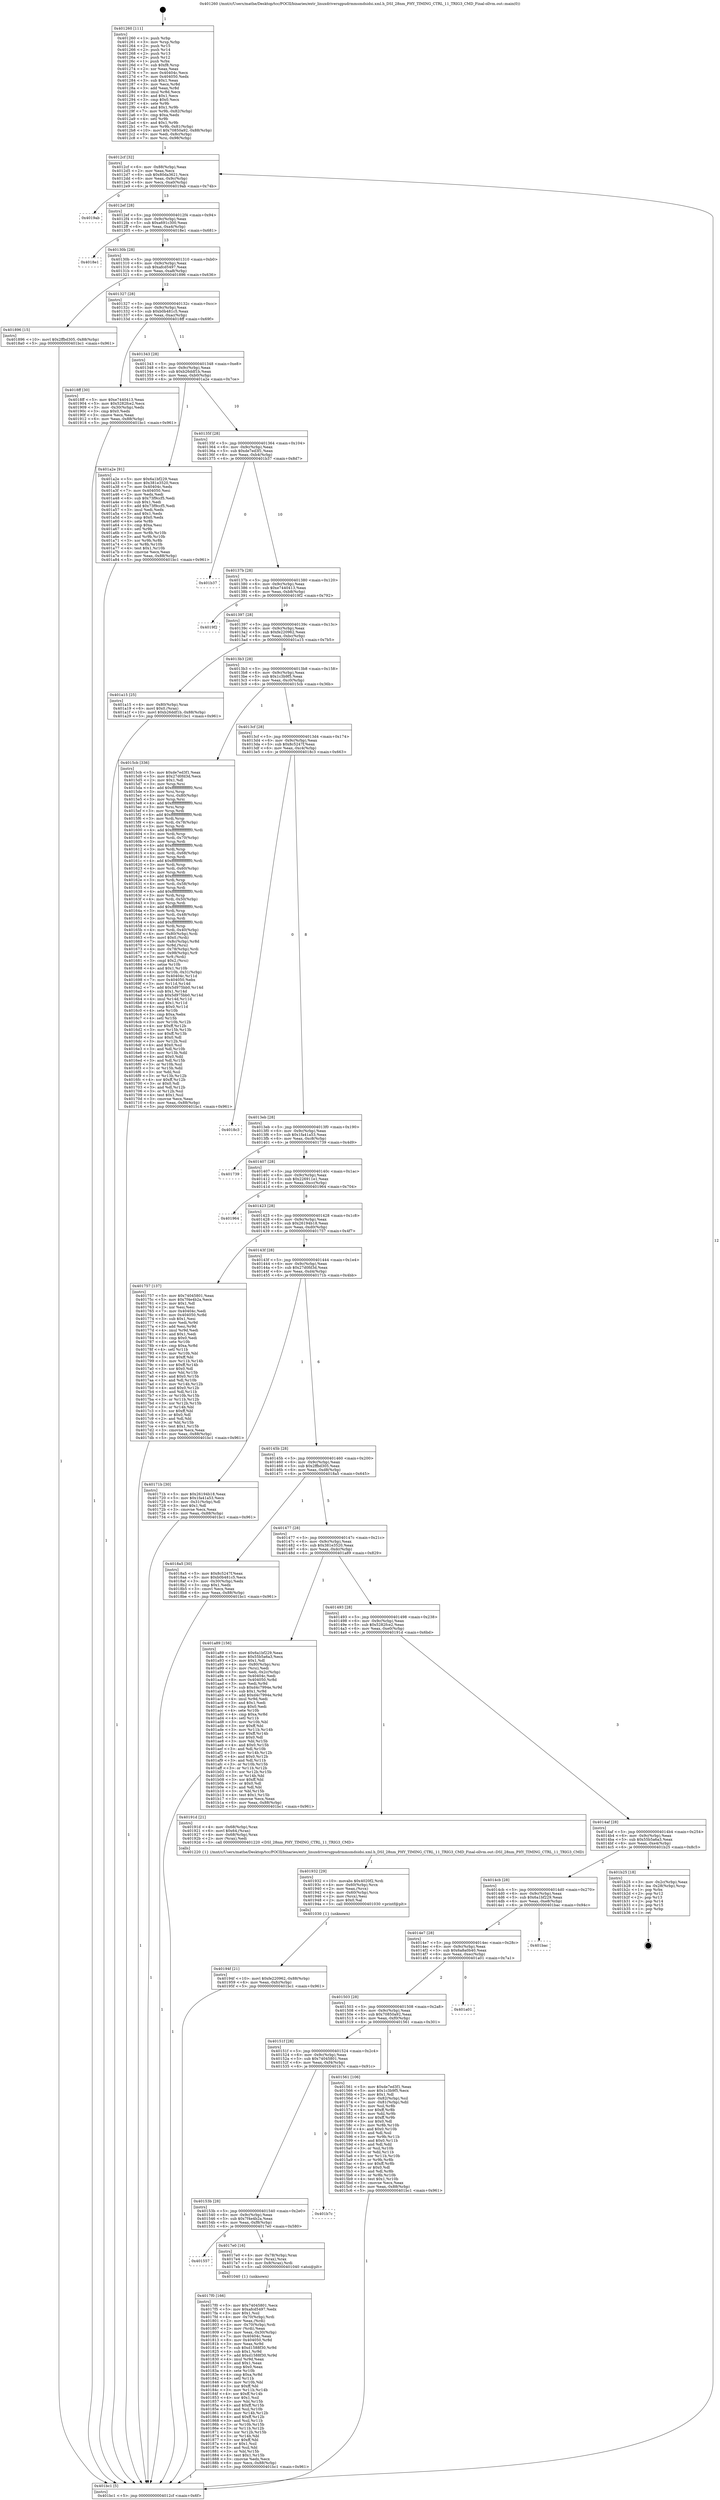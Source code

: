 digraph "0x401260" {
  label = "0x401260 (/mnt/c/Users/mathe/Desktop/tcc/POCII/binaries/extr_linuxdriversgpudrmmsmdsidsi.xml.h_DSI_28nm_PHY_TIMING_CTRL_11_TRIG3_CMD_Final-ollvm.out::main(0))"
  labelloc = "t"
  node[shape=record]

  Entry [label="",width=0.3,height=0.3,shape=circle,fillcolor=black,style=filled]
  "0x4012cf" [label="{
     0x4012cf [32]\l
     | [instrs]\l
     &nbsp;&nbsp;0x4012cf \<+6\>: mov -0x88(%rbp),%eax\l
     &nbsp;&nbsp;0x4012d5 \<+2\>: mov %eax,%ecx\l
     &nbsp;&nbsp;0x4012d7 \<+6\>: sub $0x80da3621,%ecx\l
     &nbsp;&nbsp;0x4012dd \<+6\>: mov %eax,-0x9c(%rbp)\l
     &nbsp;&nbsp;0x4012e3 \<+6\>: mov %ecx,-0xa0(%rbp)\l
     &nbsp;&nbsp;0x4012e9 \<+6\>: je 00000000004019ab \<main+0x74b\>\l
  }"]
  "0x4019ab" [label="{
     0x4019ab\l
  }", style=dashed]
  "0x4012ef" [label="{
     0x4012ef [28]\l
     | [instrs]\l
     &nbsp;&nbsp;0x4012ef \<+5\>: jmp 00000000004012f4 \<main+0x94\>\l
     &nbsp;&nbsp;0x4012f4 \<+6\>: mov -0x9c(%rbp),%eax\l
     &nbsp;&nbsp;0x4012fa \<+5\>: sub $0xa691c300,%eax\l
     &nbsp;&nbsp;0x4012ff \<+6\>: mov %eax,-0xa4(%rbp)\l
     &nbsp;&nbsp;0x401305 \<+6\>: je 00000000004018e1 \<main+0x681\>\l
  }"]
  Exit [label="",width=0.3,height=0.3,shape=circle,fillcolor=black,style=filled,peripheries=2]
  "0x4018e1" [label="{
     0x4018e1\l
  }", style=dashed]
  "0x40130b" [label="{
     0x40130b [28]\l
     | [instrs]\l
     &nbsp;&nbsp;0x40130b \<+5\>: jmp 0000000000401310 \<main+0xb0\>\l
     &nbsp;&nbsp;0x401310 \<+6\>: mov -0x9c(%rbp),%eax\l
     &nbsp;&nbsp;0x401316 \<+5\>: sub $0xafcd5497,%eax\l
     &nbsp;&nbsp;0x40131b \<+6\>: mov %eax,-0xa8(%rbp)\l
     &nbsp;&nbsp;0x401321 \<+6\>: je 0000000000401896 \<main+0x636\>\l
  }"]
  "0x40194f" [label="{
     0x40194f [21]\l
     | [instrs]\l
     &nbsp;&nbsp;0x40194f \<+10\>: movl $0xfe220962,-0x88(%rbp)\l
     &nbsp;&nbsp;0x401959 \<+6\>: mov %eax,-0xfc(%rbp)\l
     &nbsp;&nbsp;0x40195f \<+5\>: jmp 0000000000401bc1 \<main+0x961\>\l
  }"]
  "0x401896" [label="{
     0x401896 [15]\l
     | [instrs]\l
     &nbsp;&nbsp;0x401896 \<+10\>: movl $0x2ffbd305,-0x88(%rbp)\l
     &nbsp;&nbsp;0x4018a0 \<+5\>: jmp 0000000000401bc1 \<main+0x961\>\l
  }"]
  "0x401327" [label="{
     0x401327 [28]\l
     | [instrs]\l
     &nbsp;&nbsp;0x401327 \<+5\>: jmp 000000000040132c \<main+0xcc\>\l
     &nbsp;&nbsp;0x40132c \<+6\>: mov -0x9c(%rbp),%eax\l
     &nbsp;&nbsp;0x401332 \<+5\>: sub $0xb0b481c5,%eax\l
     &nbsp;&nbsp;0x401337 \<+6\>: mov %eax,-0xac(%rbp)\l
     &nbsp;&nbsp;0x40133d \<+6\>: je 00000000004018ff \<main+0x69f\>\l
  }"]
  "0x401932" [label="{
     0x401932 [29]\l
     | [instrs]\l
     &nbsp;&nbsp;0x401932 \<+10\>: movabs $0x4020f2,%rdi\l
     &nbsp;&nbsp;0x40193c \<+4\>: mov -0x60(%rbp),%rcx\l
     &nbsp;&nbsp;0x401940 \<+2\>: mov %eax,(%rcx)\l
     &nbsp;&nbsp;0x401942 \<+4\>: mov -0x60(%rbp),%rcx\l
     &nbsp;&nbsp;0x401946 \<+2\>: mov (%rcx),%esi\l
     &nbsp;&nbsp;0x401948 \<+2\>: mov $0x0,%al\l
     &nbsp;&nbsp;0x40194a \<+5\>: call 0000000000401030 \<printf@plt\>\l
     | [calls]\l
     &nbsp;&nbsp;0x401030 \{1\} (unknown)\l
  }"]
  "0x4018ff" [label="{
     0x4018ff [30]\l
     | [instrs]\l
     &nbsp;&nbsp;0x4018ff \<+5\>: mov $0xe7440413,%eax\l
     &nbsp;&nbsp;0x401904 \<+5\>: mov $0x5282fce2,%ecx\l
     &nbsp;&nbsp;0x401909 \<+3\>: mov -0x30(%rbp),%edx\l
     &nbsp;&nbsp;0x40190c \<+3\>: cmp $0x0,%edx\l
     &nbsp;&nbsp;0x40190f \<+3\>: cmove %ecx,%eax\l
     &nbsp;&nbsp;0x401912 \<+6\>: mov %eax,-0x88(%rbp)\l
     &nbsp;&nbsp;0x401918 \<+5\>: jmp 0000000000401bc1 \<main+0x961\>\l
  }"]
  "0x401343" [label="{
     0x401343 [28]\l
     | [instrs]\l
     &nbsp;&nbsp;0x401343 \<+5\>: jmp 0000000000401348 \<main+0xe8\>\l
     &nbsp;&nbsp;0x401348 \<+6\>: mov -0x9c(%rbp),%eax\l
     &nbsp;&nbsp;0x40134e \<+5\>: sub $0xb26ddf1b,%eax\l
     &nbsp;&nbsp;0x401353 \<+6\>: mov %eax,-0xb0(%rbp)\l
     &nbsp;&nbsp;0x401359 \<+6\>: je 0000000000401a2e \<main+0x7ce\>\l
  }"]
  "0x4017f0" [label="{
     0x4017f0 [166]\l
     | [instrs]\l
     &nbsp;&nbsp;0x4017f0 \<+5\>: mov $0x74045801,%ecx\l
     &nbsp;&nbsp;0x4017f5 \<+5\>: mov $0xafcd5497,%edx\l
     &nbsp;&nbsp;0x4017fa \<+3\>: mov $0x1,%sil\l
     &nbsp;&nbsp;0x4017fd \<+4\>: mov -0x70(%rbp),%rdi\l
     &nbsp;&nbsp;0x401801 \<+2\>: mov %eax,(%rdi)\l
     &nbsp;&nbsp;0x401803 \<+4\>: mov -0x70(%rbp),%rdi\l
     &nbsp;&nbsp;0x401807 \<+2\>: mov (%rdi),%eax\l
     &nbsp;&nbsp;0x401809 \<+3\>: mov %eax,-0x30(%rbp)\l
     &nbsp;&nbsp;0x40180c \<+7\>: mov 0x40404c,%eax\l
     &nbsp;&nbsp;0x401813 \<+8\>: mov 0x404050,%r8d\l
     &nbsp;&nbsp;0x40181b \<+3\>: mov %eax,%r9d\l
     &nbsp;&nbsp;0x40181e \<+7\>: sub $0xd1588f30,%r9d\l
     &nbsp;&nbsp;0x401825 \<+4\>: sub $0x1,%r9d\l
     &nbsp;&nbsp;0x401829 \<+7\>: add $0xd1588f30,%r9d\l
     &nbsp;&nbsp;0x401830 \<+4\>: imul %r9d,%eax\l
     &nbsp;&nbsp;0x401834 \<+3\>: and $0x1,%eax\l
     &nbsp;&nbsp;0x401837 \<+3\>: cmp $0x0,%eax\l
     &nbsp;&nbsp;0x40183a \<+4\>: sete %r10b\l
     &nbsp;&nbsp;0x40183e \<+4\>: cmp $0xa,%r8d\l
     &nbsp;&nbsp;0x401842 \<+4\>: setl %r11b\l
     &nbsp;&nbsp;0x401846 \<+3\>: mov %r10b,%bl\l
     &nbsp;&nbsp;0x401849 \<+3\>: xor $0xff,%bl\l
     &nbsp;&nbsp;0x40184c \<+3\>: mov %r11b,%r14b\l
     &nbsp;&nbsp;0x40184f \<+4\>: xor $0xff,%r14b\l
     &nbsp;&nbsp;0x401853 \<+4\>: xor $0x1,%sil\l
     &nbsp;&nbsp;0x401857 \<+3\>: mov %bl,%r15b\l
     &nbsp;&nbsp;0x40185a \<+4\>: and $0xff,%r15b\l
     &nbsp;&nbsp;0x40185e \<+3\>: and %sil,%r10b\l
     &nbsp;&nbsp;0x401861 \<+3\>: mov %r14b,%r12b\l
     &nbsp;&nbsp;0x401864 \<+4\>: and $0xff,%r12b\l
     &nbsp;&nbsp;0x401868 \<+3\>: and %sil,%r11b\l
     &nbsp;&nbsp;0x40186b \<+3\>: or %r10b,%r15b\l
     &nbsp;&nbsp;0x40186e \<+3\>: or %r11b,%r12b\l
     &nbsp;&nbsp;0x401871 \<+3\>: xor %r12b,%r15b\l
     &nbsp;&nbsp;0x401874 \<+3\>: or %r14b,%bl\l
     &nbsp;&nbsp;0x401877 \<+3\>: xor $0xff,%bl\l
     &nbsp;&nbsp;0x40187a \<+4\>: or $0x1,%sil\l
     &nbsp;&nbsp;0x40187e \<+3\>: and %sil,%bl\l
     &nbsp;&nbsp;0x401881 \<+3\>: or %bl,%r15b\l
     &nbsp;&nbsp;0x401884 \<+4\>: test $0x1,%r15b\l
     &nbsp;&nbsp;0x401888 \<+3\>: cmovne %edx,%ecx\l
     &nbsp;&nbsp;0x40188b \<+6\>: mov %ecx,-0x88(%rbp)\l
     &nbsp;&nbsp;0x401891 \<+5\>: jmp 0000000000401bc1 \<main+0x961\>\l
  }"]
  "0x401a2e" [label="{
     0x401a2e [91]\l
     | [instrs]\l
     &nbsp;&nbsp;0x401a2e \<+5\>: mov $0x6a1bf229,%eax\l
     &nbsp;&nbsp;0x401a33 \<+5\>: mov $0x381e3520,%ecx\l
     &nbsp;&nbsp;0x401a38 \<+7\>: mov 0x40404c,%edx\l
     &nbsp;&nbsp;0x401a3f \<+7\>: mov 0x404050,%esi\l
     &nbsp;&nbsp;0x401a46 \<+2\>: mov %edx,%edi\l
     &nbsp;&nbsp;0x401a48 \<+6\>: sub $0x73f9ccf5,%edi\l
     &nbsp;&nbsp;0x401a4e \<+3\>: sub $0x1,%edi\l
     &nbsp;&nbsp;0x401a51 \<+6\>: add $0x73f9ccf5,%edi\l
     &nbsp;&nbsp;0x401a57 \<+3\>: imul %edi,%edx\l
     &nbsp;&nbsp;0x401a5a \<+3\>: and $0x1,%edx\l
     &nbsp;&nbsp;0x401a5d \<+3\>: cmp $0x0,%edx\l
     &nbsp;&nbsp;0x401a60 \<+4\>: sete %r8b\l
     &nbsp;&nbsp;0x401a64 \<+3\>: cmp $0xa,%esi\l
     &nbsp;&nbsp;0x401a67 \<+4\>: setl %r9b\l
     &nbsp;&nbsp;0x401a6b \<+3\>: mov %r8b,%r10b\l
     &nbsp;&nbsp;0x401a6e \<+3\>: and %r9b,%r10b\l
     &nbsp;&nbsp;0x401a71 \<+3\>: xor %r9b,%r8b\l
     &nbsp;&nbsp;0x401a74 \<+3\>: or %r8b,%r10b\l
     &nbsp;&nbsp;0x401a77 \<+4\>: test $0x1,%r10b\l
     &nbsp;&nbsp;0x401a7b \<+3\>: cmovne %ecx,%eax\l
     &nbsp;&nbsp;0x401a7e \<+6\>: mov %eax,-0x88(%rbp)\l
     &nbsp;&nbsp;0x401a84 \<+5\>: jmp 0000000000401bc1 \<main+0x961\>\l
  }"]
  "0x40135f" [label="{
     0x40135f [28]\l
     | [instrs]\l
     &nbsp;&nbsp;0x40135f \<+5\>: jmp 0000000000401364 \<main+0x104\>\l
     &nbsp;&nbsp;0x401364 \<+6\>: mov -0x9c(%rbp),%eax\l
     &nbsp;&nbsp;0x40136a \<+5\>: sub $0xde7ed3f1,%eax\l
     &nbsp;&nbsp;0x40136f \<+6\>: mov %eax,-0xb4(%rbp)\l
     &nbsp;&nbsp;0x401375 \<+6\>: je 0000000000401b37 \<main+0x8d7\>\l
  }"]
  "0x401557" [label="{
     0x401557\l
  }", style=dashed]
  "0x401b37" [label="{
     0x401b37\l
  }", style=dashed]
  "0x40137b" [label="{
     0x40137b [28]\l
     | [instrs]\l
     &nbsp;&nbsp;0x40137b \<+5\>: jmp 0000000000401380 \<main+0x120\>\l
     &nbsp;&nbsp;0x401380 \<+6\>: mov -0x9c(%rbp),%eax\l
     &nbsp;&nbsp;0x401386 \<+5\>: sub $0xe7440413,%eax\l
     &nbsp;&nbsp;0x40138b \<+6\>: mov %eax,-0xb8(%rbp)\l
     &nbsp;&nbsp;0x401391 \<+6\>: je 00000000004019f2 \<main+0x792\>\l
  }"]
  "0x4017e0" [label="{
     0x4017e0 [16]\l
     | [instrs]\l
     &nbsp;&nbsp;0x4017e0 \<+4\>: mov -0x78(%rbp),%rax\l
     &nbsp;&nbsp;0x4017e4 \<+3\>: mov (%rax),%rax\l
     &nbsp;&nbsp;0x4017e7 \<+4\>: mov 0x8(%rax),%rdi\l
     &nbsp;&nbsp;0x4017eb \<+5\>: call 0000000000401040 \<atoi@plt\>\l
     | [calls]\l
     &nbsp;&nbsp;0x401040 \{1\} (unknown)\l
  }"]
  "0x4019f2" [label="{
     0x4019f2\l
  }", style=dashed]
  "0x401397" [label="{
     0x401397 [28]\l
     | [instrs]\l
     &nbsp;&nbsp;0x401397 \<+5\>: jmp 000000000040139c \<main+0x13c\>\l
     &nbsp;&nbsp;0x40139c \<+6\>: mov -0x9c(%rbp),%eax\l
     &nbsp;&nbsp;0x4013a2 \<+5\>: sub $0xfe220962,%eax\l
     &nbsp;&nbsp;0x4013a7 \<+6\>: mov %eax,-0xbc(%rbp)\l
     &nbsp;&nbsp;0x4013ad \<+6\>: je 0000000000401a15 \<main+0x7b5\>\l
  }"]
  "0x40153b" [label="{
     0x40153b [28]\l
     | [instrs]\l
     &nbsp;&nbsp;0x40153b \<+5\>: jmp 0000000000401540 \<main+0x2e0\>\l
     &nbsp;&nbsp;0x401540 \<+6\>: mov -0x9c(%rbp),%eax\l
     &nbsp;&nbsp;0x401546 \<+5\>: sub $0x7f4e4b2a,%eax\l
     &nbsp;&nbsp;0x40154b \<+6\>: mov %eax,-0xf8(%rbp)\l
     &nbsp;&nbsp;0x401551 \<+6\>: je 00000000004017e0 \<main+0x580\>\l
  }"]
  "0x401a15" [label="{
     0x401a15 [25]\l
     | [instrs]\l
     &nbsp;&nbsp;0x401a15 \<+4\>: mov -0x80(%rbp),%rax\l
     &nbsp;&nbsp;0x401a19 \<+6\>: movl $0x0,(%rax)\l
     &nbsp;&nbsp;0x401a1f \<+10\>: movl $0xb26ddf1b,-0x88(%rbp)\l
     &nbsp;&nbsp;0x401a29 \<+5\>: jmp 0000000000401bc1 \<main+0x961\>\l
  }"]
  "0x4013b3" [label="{
     0x4013b3 [28]\l
     | [instrs]\l
     &nbsp;&nbsp;0x4013b3 \<+5\>: jmp 00000000004013b8 \<main+0x158\>\l
     &nbsp;&nbsp;0x4013b8 \<+6\>: mov -0x9c(%rbp),%eax\l
     &nbsp;&nbsp;0x4013be \<+5\>: sub $0x1c3b9f5,%eax\l
     &nbsp;&nbsp;0x4013c3 \<+6\>: mov %eax,-0xc0(%rbp)\l
     &nbsp;&nbsp;0x4013c9 \<+6\>: je 00000000004015cb \<main+0x36b\>\l
  }"]
  "0x401b7c" [label="{
     0x401b7c\l
  }", style=dashed]
  "0x4015cb" [label="{
     0x4015cb [336]\l
     | [instrs]\l
     &nbsp;&nbsp;0x4015cb \<+5\>: mov $0xde7ed3f1,%eax\l
     &nbsp;&nbsp;0x4015d0 \<+5\>: mov $0x27d0fd3d,%ecx\l
     &nbsp;&nbsp;0x4015d5 \<+2\>: mov $0x1,%dl\l
     &nbsp;&nbsp;0x4015d7 \<+3\>: mov %rsp,%rsi\l
     &nbsp;&nbsp;0x4015da \<+4\>: add $0xfffffffffffffff0,%rsi\l
     &nbsp;&nbsp;0x4015de \<+3\>: mov %rsi,%rsp\l
     &nbsp;&nbsp;0x4015e1 \<+4\>: mov %rsi,-0x80(%rbp)\l
     &nbsp;&nbsp;0x4015e5 \<+3\>: mov %rsp,%rsi\l
     &nbsp;&nbsp;0x4015e8 \<+4\>: add $0xfffffffffffffff0,%rsi\l
     &nbsp;&nbsp;0x4015ec \<+3\>: mov %rsi,%rsp\l
     &nbsp;&nbsp;0x4015ef \<+3\>: mov %rsp,%rdi\l
     &nbsp;&nbsp;0x4015f2 \<+4\>: add $0xfffffffffffffff0,%rdi\l
     &nbsp;&nbsp;0x4015f6 \<+3\>: mov %rdi,%rsp\l
     &nbsp;&nbsp;0x4015f9 \<+4\>: mov %rdi,-0x78(%rbp)\l
     &nbsp;&nbsp;0x4015fd \<+3\>: mov %rsp,%rdi\l
     &nbsp;&nbsp;0x401600 \<+4\>: add $0xfffffffffffffff0,%rdi\l
     &nbsp;&nbsp;0x401604 \<+3\>: mov %rdi,%rsp\l
     &nbsp;&nbsp;0x401607 \<+4\>: mov %rdi,-0x70(%rbp)\l
     &nbsp;&nbsp;0x40160b \<+3\>: mov %rsp,%rdi\l
     &nbsp;&nbsp;0x40160e \<+4\>: add $0xfffffffffffffff0,%rdi\l
     &nbsp;&nbsp;0x401612 \<+3\>: mov %rdi,%rsp\l
     &nbsp;&nbsp;0x401615 \<+4\>: mov %rdi,-0x68(%rbp)\l
     &nbsp;&nbsp;0x401619 \<+3\>: mov %rsp,%rdi\l
     &nbsp;&nbsp;0x40161c \<+4\>: add $0xfffffffffffffff0,%rdi\l
     &nbsp;&nbsp;0x401620 \<+3\>: mov %rdi,%rsp\l
     &nbsp;&nbsp;0x401623 \<+4\>: mov %rdi,-0x60(%rbp)\l
     &nbsp;&nbsp;0x401627 \<+3\>: mov %rsp,%rdi\l
     &nbsp;&nbsp;0x40162a \<+4\>: add $0xfffffffffffffff0,%rdi\l
     &nbsp;&nbsp;0x40162e \<+3\>: mov %rdi,%rsp\l
     &nbsp;&nbsp;0x401631 \<+4\>: mov %rdi,-0x58(%rbp)\l
     &nbsp;&nbsp;0x401635 \<+3\>: mov %rsp,%rdi\l
     &nbsp;&nbsp;0x401638 \<+4\>: add $0xfffffffffffffff0,%rdi\l
     &nbsp;&nbsp;0x40163c \<+3\>: mov %rdi,%rsp\l
     &nbsp;&nbsp;0x40163f \<+4\>: mov %rdi,-0x50(%rbp)\l
     &nbsp;&nbsp;0x401643 \<+3\>: mov %rsp,%rdi\l
     &nbsp;&nbsp;0x401646 \<+4\>: add $0xfffffffffffffff0,%rdi\l
     &nbsp;&nbsp;0x40164a \<+3\>: mov %rdi,%rsp\l
     &nbsp;&nbsp;0x40164d \<+4\>: mov %rdi,-0x48(%rbp)\l
     &nbsp;&nbsp;0x401651 \<+3\>: mov %rsp,%rdi\l
     &nbsp;&nbsp;0x401654 \<+4\>: add $0xfffffffffffffff0,%rdi\l
     &nbsp;&nbsp;0x401658 \<+3\>: mov %rdi,%rsp\l
     &nbsp;&nbsp;0x40165b \<+4\>: mov %rdi,-0x40(%rbp)\l
     &nbsp;&nbsp;0x40165f \<+4\>: mov -0x80(%rbp),%rdi\l
     &nbsp;&nbsp;0x401663 \<+6\>: movl $0x0,(%rdi)\l
     &nbsp;&nbsp;0x401669 \<+7\>: mov -0x8c(%rbp),%r8d\l
     &nbsp;&nbsp;0x401670 \<+3\>: mov %r8d,(%rsi)\l
     &nbsp;&nbsp;0x401673 \<+4\>: mov -0x78(%rbp),%rdi\l
     &nbsp;&nbsp;0x401677 \<+7\>: mov -0x98(%rbp),%r9\l
     &nbsp;&nbsp;0x40167e \<+3\>: mov %r9,(%rdi)\l
     &nbsp;&nbsp;0x401681 \<+3\>: cmpl $0x2,(%rsi)\l
     &nbsp;&nbsp;0x401684 \<+4\>: setne %r10b\l
     &nbsp;&nbsp;0x401688 \<+4\>: and $0x1,%r10b\l
     &nbsp;&nbsp;0x40168c \<+4\>: mov %r10b,-0x31(%rbp)\l
     &nbsp;&nbsp;0x401690 \<+8\>: mov 0x40404c,%r11d\l
     &nbsp;&nbsp;0x401698 \<+7\>: mov 0x404050,%ebx\l
     &nbsp;&nbsp;0x40169f \<+3\>: mov %r11d,%r14d\l
     &nbsp;&nbsp;0x4016a2 \<+7\>: add $0x5d975bb0,%r14d\l
     &nbsp;&nbsp;0x4016a9 \<+4\>: sub $0x1,%r14d\l
     &nbsp;&nbsp;0x4016ad \<+7\>: sub $0x5d975bb0,%r14d\l
     &nbsp;&nbsp;0x4016b4 \<+4\>: imul %r14d,%r11d\l
     &nbsp;&nbsp;0x4016b8 \<+4\>: and $0x1,%r11d\l
     &nbsp;&nbsp;0x4016bc \<+4\>: cmp $0x0,%r11d\l
     &nbsp;&nbsp;0x4016c0 \<+4\>: sete %r10b\l
     &nbsp;&nbsp;0x4016c4 \<+3\>: cmp $0xa,%ebx\l
     &nbsp;&nbsp;0x4016c7 \<+4\>: setl %r15b\l
     &nbsp;&nbsp;0x4016cb \<+3\>: mov %r10b,%r12b\l
     &nbsp;&nbsp;0x4016ce \<+4\>: xor $0xff,%r12b\l
     &nbsp;&nbsp;0x4016d2 \<+3\>: mov %r15b,%r13b\l
     &nbsp;&nbsp;0x4016d5 \<+4\>: xor $0xff,%r13b\l
     &nbsp;&nbsp;0x4016d9 \<+3\>: xor $0x0,%dl\l
     &nbsp;&nbsp;0x4016dc \<+3\>: mov %r12b,%sil\l
     &nbsp;&nbsp;0x4016df \<+4\>: and $0x0,%sil\l
     &nbsp;&nbsp;0x4016e3 \<+3\>: and %dl,%r10b\l
     &nbsp;&nbsp;0x4016e6 \<+3\>: mov %r13b,%dil\l
     &nbsp;&nbsp;0x4016e9 \<+4\>: and $0x0,%dil\l
     &nbsp;&nbsp;0x4016ed \<+3\>: and %dl,%r15b\l
     &nbsp;&nbsp;0x4016f0 \<+3\>: or %r10b,%sil\l
     &nbsp;&nbsp;0x4016f3 \<+3\>: or %r15b,%dil\l
     &nbsp;&nbsp;0x4016f6 \<+3\>: xor %dil,%sil\l
     &nbsp;&nbsp;0x4016f9 \<+3\>: or %r13b,%r12b\l
     &nbsp;&nbsp;0x4016fc \<+4\>: xor $0xff,%r12b\l
     &nbsp;&nbsp;0x401700 \<+3\>: or $0x0,%dl\l
     &nbsp;&nbsp;0x401703 \<+3\>: and %dl,%r12b\l
     &nbsp;&nbsp;0x401706 \<+3\>: or %r12b,%sil\l
     &nbsp;&nbsp;0x401709 \<+4\>: test $0x1,%sil\l
     &nbsp;&nbsp;0x40170d \<+3\>: cmovne %ecx,%eax\l
     &nbsp;&nbsp;0x401710 \<+6\>: mov %eax,-0x88(%rbp)\l
     &nbsp;&nbsp;0x401716 \<+5\>: jmp 0000000000401bc1 \<main+0x961\>\l
  }"]
  "0x4013cf" [label="{
     0x4013cf [28]\l
     | [instrs]\l
     &nbsp;&nbsp;0x4013cf \<+5\>: jmp 00000000004013d4 \<main+0x174\>\l
     &nbsp;&nbsp;0x4013d4 \<+6\>: mov -0x9c(%rbp),%eax\l
     &nbsp;&nbsp;0x4013da \<+5\>: sub $0x8c5247f,%eax\l
     &nbsp;&nbsp;0x4013df \<+6\>: mov %eax,-0xc4(%rbp)\l
     &nbsp;&nbsp;0x4013e5 \<+6\>: je 00000000004018c3 \<main+0x663\>\l
  }"]
  "0x401260" [label="{
     0x401260 [111]\l
     | [instrs]\l
     &nbsp;&nbsp;0x401260 \<+1\>: push %rbp\l
     &nbsp;&nbsp;0x401261 \<+3\>: mov %rsp,%rbp\l
     &nbsp;&nbsp;0x401264 \<+2\>: push %r15\l
     &nbsp;&nbsp;0x401266 \<+2\>: push %r14\l
     &nbsp;&nbsp;0x401268 \<+2\>: push %r13\l
     &nbsp;&nbsp;0x40126a \<+2\>: push %r12\l
     &nbsp;&nbsp;0x40126c \<+1\>: push %rbx\l
     &nbsp;&nbsp;0x40126d \<+7\>: sub $0xf8,%rsp\l
     &nbsp;&nbsp;0x401274 \<+2\>: xor %eax,%eax\l
     &nbsp;&nbsp;0x401276 \<+7\>: mov 0x40404c,%ecx\l
     &nbsp;&nbsp;0x40127d \<+7\>: mov 0x404050,%edx\l
     &nbsp;&nbsp;0x401284 \<+3\>: sub $0x1,%eax\l
     &nbsp;&nbsp;0x401287 \<+3\>: mov %ecx,%r8d\l
     &nbsp;&nbsp;0x40128a \<+3\>: add %eax,%r8d\l
     &nbsp;&nbsp;0x40128d \<+4\>: imul %r8d,%ecx\l
     &nbsp;&nbsp;0x401291 \<+3\>: and $0x1,%ecx\l
     &nbsp;&nbsp;0x401294 \<+3\>: cmp $0x0,%ecx\l
     &nbsp;&nbsp;0x401297 \<+4\>: sete %r9b\l
     &nbsp;&nbsp;0x40129b \<+4\>: and $0x1,%r9b\l
     &nbsp;&nbsp;0x40129f \<+7\>: mov %r9b,-0x82(%rbp)\l
     &nbsp;&nbsp;0x4012a6 \<+3\>: cmp $0xa,%edx\l
     &nbsp;&nbsp;0x4012a9 \<+4\>: setl %r9b\l
     &nbsp;&nbsp;0x4012ad \<+4\>: and $0x1,%r9b\l
     &nbsp;&nbsp;0x4012b1 \<+7\>: mov %r9b,-0x81(%rbp)\l
     &nbsp;&nbsp;0x4012b8 \<+10\>: movl $0x70850a92,-0x88(%rbp)\l
     &nbsp;&nbsp;0x4012c2 \<+6\>: mov %edi,-0x8c(%rbp)\l
     &nbsp;&nbsp;0x4012c8 \<+7\>: mov %rsi,-0x98(%rbp)\l
  }"]
  "0x4018c3" [label="{
     0x4018c3\l
  }", style=dashed]
  "0x4013eb" [label="{
     0x4013eb [28]\l
     | [instrs]\l
     &nbsp;&nbsp;0x4013eb \<+5\>: jmp 00000000004013f0 \<main+0x190\>\l
     &nbsp;&nbsp;0x4013f0 \<+6\>: mov -0x9c(%rbp),%eax\l
     &nbsp;&nbsp;0x4013f6 \<+5\>: sub $0x1fa41a53,%eax\l
     &nbsp;&nbsp;0x4013fb \<+6\>: mov %eax,-0xc8(%rbp)\l
     &nbsp;&nbsp;0x401401 \<+6\>: je 0000000000401739 \<main+0x4d9\>\l
  }"]
  "0x401bc1" [label="{
     0x401bc1 [5]\l
     | [instrs]\l
     &nbsp;&nbsp;0x401bc1 \<+5\>: jmp 00000000004012cf \<main+0x6f\>\l
  }"]
  "0x401739" [label="{
     0x401739\l
  }", style=dashed]
  "0x401407" [label="{
     0x401407 [28]\l
     | [instrs]\l
     &nbsp;&nbsp;0x401407 \<+5\>: jmp 000000000040140c \<main+0x1ac\>\l
     &nbsp;&nbsp;0x40140c \<+6\>: mov -0x9c(%rbp),%eax\l
     &nbsp;&nbsp;0x401412 \<+5\>: sub $0x226911e1,%eax\l
     &nbsp;&nbsp;0x401417 \<+6\>: mov %eax,-0xcc(%rbp)\l
     &nbsp;&nbsp;0x40141d \<+6\>: je 0000000000401964 \<main+0x704\>\l
  }"]
  "0x40151f" [label="{
     0x40151f [28]\l
     | [instrs]\l
     &nbsp;&nbsp;0x40151f \<+5\>: jmp 0000000000401524 \<main+0x2c4\>\l
     &nbsp;&nbsp;0x401524 \<+6\>: mov -0x9c(%rbp),%eax\l
     &nbsp;&nbsp;0x40152a \<+5\>: sub $0x74045801,%eax\l
     &nbsp;&nbsp;0x40152f \<+6\>: mov %eax,-0xf4(%rbp)\l
     &nbsp;&nbsp;0x401535 \<+6\>: je 0000000000401b7c \<main+0x91c\>\l
  }"]
  "0x401964" [label="{
     0x401964\l
  }", style=dashed]
  "0x401423" [label="{
     0x401423 [28]\l
     | [instrs]\l
     &nbsp;&nbsp;0x401423 \<+5\>: jmp 0000000000401428 \<main+0x1c8\>\l
     &nbsp;&nbsp;0x401428 \<+6\>: mov -0x9c(%rbp),%eax\l
     &nbsp;&nbsp;0x40142e \<+5\>: sub $0x26194b18,%eax\l
     &nbsp;&nbsp;0x401433 \<+6\>: mov %eax,-0xd0(%rbp)\l
     &nbsp;&nbsp;0x401439 \<+6\>: je 0000000000401757 \<main+0x4f7\>\l
  }"]
  "0x401561" [label="{
     0x401561 [106]\l
     | [instrs]\l
     &nbsp;&nbsp;0x401561 \<+5\>: mov $0xde7ed3f1,%eax\l
     &nbsp;&nbsp;0x401566 \<+5\>: mov $0x1c3b9f5,%ecx\l
     &nbsp;&nbsp;0x40156b \<+2\>: mov $0x1,%dl\l
     &nbsp;&nbsp;0x40156d \<+7\>: mov -0x82(%rbp),%sil\l
     &nbsp;&nbsp;0x401574 \<+7\>: mov -0x81(%rbp),%dil\l
     &nbsp;&nbsp;0x40157b \<+3\>: mov %sil,%r8b\l
     &nbsp;&nbsp;0x40157e \<+4\>: xor $0xff,%r8b\l
     &nbsp;&nbsp;0x401582 \<+3\>: mov %dil,%r9b\l
     &nbsp;&nbsp;0x401585 \<+4\>: xor $0xff,%r9b\l
     &nbsp;&nbsp;0x401589 \<+3\>: xor $0x0,%dl\l
     &nbsp;&nbsp;0x40158c \<+3\>: mov %r8b,%r10b\l
     &nbsp;&nbsp;0x40158f \<+4\>: and $0x0,%r10b\l
     &nbsp;&nbsp;0x401593 \<+3\>: and %dl,%sil\l
     &nbsp;&nbsp;0x401596 \<+3\>: mov %r9b,%r11b\l
     &nbsp;&nbsp;0x401599 \<+4\>: and $0x0,%r11b\l
     &nbsp;&nbsp;0x40159d \<+3\>: and %dl,%dil\l
     &nbsp;&nbsp;0x4015a0 \<+3\>: or %sil,%r10b\l
     &nbsp;&nbsp;0x4015a3 \<+3\>: or %dil,%r11b\l
     &nbsp;&nbsp;0x4015a6 \<+3\>: xor %r11b,%r10b\l
     &nbsp;&nbsp;0x4015a9 \<+3\>: or %r9b,%r8b\l
     &nbsp;&nbsp;0x4015ac \<+4\>: xor $0xff,%r8b\l
     &nbsp;&nbsp;0x4015b0 \<+3\>: or $0x0,%dl\l
     &nbsp;&nbsp;0x4015b3 \<+3\>: and %dl,%r8b\l
     &nbsp;&nbsp;0x4015b6 \<+3\>: or %r8b,%r10b\l
     &nbsp;&nbsp;0x4015b9 \<+4\>: test $0x1,%r10b\l
     &nbsp;&nbsp;0x4015bd \<+3\>: cmovne %ecx,%eax\l
     &nbsp;&nbsp;0x4015c0 \<+6\>: mov %eax,-0x88(%rbp)\l
     &nbsp;&nbsp;0x4015c6 \<+5\>: jmp 0000000000401bc1 \<main+0x961\>\l
  }"]
  "0x401757" [label="{
     0x401757 [137]\l
     | [instrs]\l
     &nbsp;&nbsp;0x401757 \<+5\>: mov $0x74045801,%eax\l
     &nbsp;&nbsp;0x40175c \<+5\>: mov $0x7f4e4b2a,%ecx\l
     &nbsp;&nbsp;0x401761 \<+2\>: mov $0x1,%dl\l
     &nbsp;&nbsp;0x401763 \<+2\>: xor %esi,%esi\l
     &nbsp;&nbsp;0x401765 \<+7\>: mov 0x40404c,%edi\l
     &nbsp;&nbsp;0x40176c \<+8\>: mov 0x404050,%r8d\l
     &nbsp;&nbsp;0x401774 \<+3\>: sub $0x1,%esi\l
     &nbsp;&nbsp;0x401777 \<+3\>: mov %edi,%r9d\l
     &nbsp;&nbsp;0x40177a \<+3\>: add %esi,%r9d\l
     &nbsp;&nbsp;0x40177d \<+4\>: imul %r9d,%edi\l
     &nbsp;&nbsp;0x401781 \<+3\>: and $0x1,%edi\l
     &nbsp;&nbsp;0x401784 \<+3\>: cmp $0x0,%edi\l
     &nbsp;&nbsp;0x401787 \<+4\>: sete %r10b\l
     &nbsp;&nbsp;0x40178b \<+4\>: cmp $0xa,%r8d\l
     &nbsp;&nbsp;0x40178f \<+4\>: setl %r11b\l
     &nbsp;&nbsp;0x401793 \<+3\>: mov %r10b,%bl\l
     &nbsp;&nbsp;0x401796 \<+3\>: xor $0xff,%bl\l
     &nbsp;&nbsp;0x401799 \<+3\>: mov %r11b,%r14b\l
     &nbsp;&nbsp;0x40179c \<+4\>: xor $0xff,%r14b\l
     &nbsp;&nbsp;0x4017a0 \<+3\>: xor $0x0,%dl\l
     &nbsp;&nbsp;0x4017a3 \<+3\>: mov %bl,%r15b\l
     &nbsp;&nbsp;0x4017a6 \<+4\>: and $0x0,%r15b\l
     &nbsp;&nbsp;0x4017aa \<+3\>: and %dl,%r10b\l
     &nbsp;&nbsp;0x4017ad \<+3\>: mov %r14b,%r12b\l
     &nbsp;&nbsp;0x4017b0 \<+4\>: and $0x0,%r12b\l
     &nbsp;&nbsp;0x4017b4 \<+3\>: and %dl,%r11b\l
     &nbsp;&nbsp;0x4017b7 \<+3\>: or %r10b,%r15b\l
     &nbsp;&nbsp;0x4017ba \<+3\>: or %r11b,%r12b\l
     &nbsp;&nbsp;0x4017bd \<+3\>: xor %r12b,%r15b\l
     &nbsp;&nbsp;0x4017c0 \<+3\>: or %r14b,%bl\l
     &nbsp;&nbsp;0x4017c3 \<+3\>: xor $0xff,%bl\l
     &nbsp;&nbsp;0x4017c6 \<+3\>: or $0x0,%dl\l
     &nbsp;&nbsp;0x4017c9 \<+2\>: and %dl,%bl\l
     &nbsp;&nbsp;0x4017cb \<+3\>: or %bl,%r15b\l
     &nbsp;&nbsp;0x4017ce \<+4\>: test $0x1,%r15b\l
     &nbsp;&nbsp;0x4017d2 \<+3\>: cmovne %ecx,%eax\l
     &nbsp;&nbsp;0x4017d5 \<+6\>: mov %eax,-0x88(%rbp)\l
     &nbsp;&nbsp;0x4017db \<+5\>: jmp 0000000000401bc1 \<main+0x961\>\l
  }"]
  "0x40143f" [label="{
     0x40143f [28]\l
     | [instrs]\l
     &nbsp;&nbsp;0x40143f \<+5\>: jmp 0000000000401444 \<main+0x1e4\>\l
     &nbsp;&nbsp;0x401444 \<+6\>: mov -0x9c(%rbp),%eax\l
     &nbsp;&nbsp;0x40144a \<+5\>: sub $0x27d0fd3d,%eax\l
     &nbsp;&nbsp;0x40144f \<+6\>: mov %eax,-0xd4(%rbp)\l
     &nbsp;&nbsp;0x401455 \<+6\>: je 000000000040171b \<main+0x4bb\>\l
  }"]
  "0x401503" [label="{
     0x401503 [28]\l
     | [instrs]\l
     &nbsp;&nbsp;0x401503 \<+5\>: jmp 0000000000401508 \<main+0x2a8\>\l
     &nbsp;&nbsp;0x401508 \<+6\>: mov -0x9c(%rbp),%eax\l
     &nbsp;&nbsp;0x40150e \<+5\>: sub $0x70850a92,%eax\l
     &nbsp;&nbsp;0x401513 \<+6\>: mov %eax,-0xf0(%rbp)\l
     &nbsp;&nbsp;0x401519 \<+6\>: je 0000000000401561 \<main+0x301\>\l
  }"]
  "0x40171b" [label="{
     0x40171b [30]\l
     | [instrs]\l
     &nbsp;&nbsp;0x40171b \<+5\>: mov $0x26194b18,%eax\l
     &nbsp;&nbsp;0x401720 \<+5\>: mov $0x1fa41a53,%ecx\l
     &nbsp;&nbsp;0x401725 \<+3\>: mov -0x31(%rbp),%dl\l
     &nbsp;&nbsp;0x401728 \<+3\>: test $0x1,%dl\l
     &nbsp;&nbsp;0x40172b \<+3\>: cmovne %ecx,%eax\l
     &nbsp;&nbsp;0x40172e \<+6\>: mov %eax,-0x88(%rbp)\l
     &nbsp;&nbsp;0x401734 \<+5\>: jmp 0000000000401bc1 \<main+0x961\>\l
  }"]
  "0x40145b" [label="{
     0x40145b [28]\l
     | [instrs]\l
     &nbsp;&nbsp;0x40145b \<+5\>: jmp 0000000000401460 \<main+0x200\>\l
     &nbsp;&nbsp;0x401460 \<+6\>: mov -0x9c(%rbp),%eax\l
     &nbsp;&nbsp;0x401466 \<+5\>: sub $0x2ffbd305,%eax\l
     &nbsp;&nbsp;0x40146b \<+6\>: mov %eax,-0xd8(%rbp)\l
     &nbsp;&nbsp;0x401471 \<+6\>: je 00000000004018a5 \<main+0x645\>\l
  }"]
  "0x401a01" [label="{
     0x401a01\l
  }", style=dashed]
  "0x4018a5" [label="{
     0x4018a5 [30]\l
     | [instrs]\l
     &nbsp;&nbsp;0x4018a5 \<+5\>: mov $0x8c5247f,%eax\l
     &nbsp;&nbsp;0x4018aa \<+5\>: mov $0xb0b481c5,%ecx\l
     &nbsp;&nbsp;0x4018af \<+3\>: mov -0x30(%rbp),%edx\l
     &nbsp;&nbsp;0x4018b2 \<+3\>: cmp $0x1,%edx\l
     &nbsp;&nbsp;0x4018b5 \<+3\>: cmovl %ecx,%eax\l
     &nbsp;&nbsp;0x4018b8 \<+6\>: mov %eax,-0x88(%rbp)\l
     &nbsp;&nbsp;0x4018be \<+5\>: jmp 0000000000401bc1 \<main+0x961\>\l
  }"]
  "0x401477" [label="{
     0x401477 [28]\l
     | [instrs]\l
     &nbsp;&nbsp;0x401477 \<+5\>: jmp 000000000040147c \<main+0x21c\>\l
     &nbsp;&nbsp;0x40147c \<+6\>: mov -0x9c(%rbp),%eax\l
     &nbsp;&nbsp;0x401482 \<+5\>: sub $0x381e3520,%eax\l
     &nbsp;&nbsp;0x401487 \<+6\>: mov %eax,-0xdc(%rbp)\l
     &nbsp;&nbsp;0x40148d \<+6\>: je 0000000000401a89 \<main+0x829\>\l
  }"]
  "0x4014e7" [label="{
     0x4014e7 [28]\l
     | [instrs]\l
     &nbsp;&nbsp;0x4014e7 \<+5\>: jmp 00000000004014ec \<main+0x28c\>\l
     &nbsp;&nbsp;0x4014ec \<+6\>: mov -0x9c(%rbp),%eax\l
     &nbsp;&nbsp;0x4014f2 \<+5\>: sub $0x6a8a0b40,%eax\l
     &nbsp;&nbsp;0x4014f7 \<+6\>: mov %eax,-0xec(%rbp)\l
     &nbsp;&nbsp;0x4014fd \<+6\>: je 0000000000401a01 \<main+0x7a1\>\l
  }"]
  "0x401a89" [label="{
     0x401a89 [156]\l
     | [instrs]\l
     &nbsp;&nbsp;0x401a89 \<+5\>: mov $0x6a1bf229,%eax\l
     &nbsp;&nbsp;0x401a8e \<+5\>: mov $0x55b5a6a3,%ecx\l
     &nbsp;&nbsp;0x401a93 \<+2\>: mov $0x1,%dl\l
     &nbsp;&nbsp;0x401a95 \<+4\>: mov -0x80(%rbp),%rsi\l
     &nbsp;&nbsp;0x401a99 \<+2\>: mov (%rsi),%edi\l
     &nbsp;&nbsp;0x401a9b \<+3\>: mov %edi,-0x2c(%rbp)\l
     &nbsp;&nbsp;0x401a9e \<+7\>: mov 0x40404c,%edi\l
     &nbsp;&nbsp;0x401aa5 \<+8\>: mov 0x404050,%r8d\l
     &nbsp;&nbsp;0x401aad \<+3\>: mov %edi,%r9d\l
     &nbsp;&nbsp;0x401ab0 \<+7\>: sub $0xd4c7994e,%r9d\l
     &nbsp;&nbsp;0x401ab7 \<+4\>: sub $0x1,%r9d\l
     &nbsp;&nbsp;0x401abb \<+7\>: add $0xd4c7994e,%r9d\l
     &nbsp;&nbsp;0x401ac2 \<+4\>: imul %r9d,%edi\l
     &nbsp;&nbsp;0x401ac6 \<+3\>: and $0x1,%edi\l
     &nbsp;&nbsp;0x401ac9 \<+3\>: cmp $0x0,%edi\l
     &nbsp;&nbsp;0x401acc \<+4\>: sete %r10b\l
     &nbsp;&nbsp;0x401ad0 \<+4\>: cmp $0xa,%r8d\l
     &nbsp;&nbsp;0x401ad4 \<+4\>: setl %r11b\l
     &nbsp;&nbsp;0x401ad8 \<+3\>: mov %r10b,%bl\l
     &nbsp;&nbsp;0x401adb \<+3\>: xor $0xff,%bl\l
     &nbsp;&nbsp;0x401ade \<+3\>: mov %r11b,%r14b\l
     &nbsp;&nbsp;0x401ae1 \<+4\>: xor $0xff,%r14b\l
     &nbsp;&nbsp;0x401ae5 \<+3\>: xor $0x0,%dl\l
     &nbsp;&nbsp;0x401ae8 \<+3\>: mov %bl,%r15b\l
     &nbsp;&nbsp;0x401aeb \<+4\>: and $0x0,%r15b\l
     &nbsp;&nbsp;0x401aef \<+3\>: and %dl,%r10b\l
     &nbsp;&nbsp;0x401af2 \<+3\>: mov %r14b,%r12b\l
     &nbsp;&nbsp;0x401af5 \<+4\>: and $0x0,%r12b\l
     &nbsp;&nbsp;0x401af9 \<+3\>: and %dl,%r11b\l
     &nbsp;&nbsp;0x401afc \<+3\>: or %r10b,%r15b\l
     &nbsp;&nbsp;0x401aff \<+3\>: or %r11b,%r12b\l
     &nbsp;&nbsp;0x401b02 \<+3\>: xor %r12b,%r15b\l
     &nbsp;&nbsp;0x401b05 \<+3\>: or %r14b,%bl\l
     &nbsp;&nbsp;0x401b08 \<+3\>: xor $0xff,%bl\l
     &nbsp;&nbsp;0x401b0b \<+3\>: or $0x0,%dl\l
     &nbsp;&nbsp;0x401b0e \<+2\>: and %dl,%bl\l
     &nbsp;&nbsp;0x401b10 \<+3\>: or %bl,%r15b\l
     &nbsp;&nbsp;0x401b13 \<+4\>: test $0x1,%r15b\l
     &nbsp;&nbsp;0x401b17 \<+3\>: cmovne %ecx,%eax\l
     &nbsp;&nbsp;0x401b1a \<+6\>: mov %eax,-0x88(%rbp)\l
     &nbsp;&nbsp;0x401b20 \<+5\>: jmp 0000000000401bc1 \<main+0x961\>\l
  }"]
  "0x401493" [label="{
     0x401493 [28]\l
     | [instrs]\l
     &nbsp;&nbsp;0x401493 \<+5\>: jmp 0000000000401498 \<main+0x238\>\l
     &nbsp;&nbsp;0x401498 \<+6\>: mov -0x9c(%rbp),%eax\l
     &nbsp;&nbsp;0x40149e \<+5\>: sub $0x5282fce2,%eax\l
     &nbsp;&nbsp;0x4014a3 \<+6\>: mov %eax,-0xe0(%rbp)\l
     &nbsp;&nbsp;0x4014a9 \<+6\>: je 000000000040191d \<main+0x6bd\>\l
  }"]
  "0x401bac" [label="{
     0x401bac\l
  }", style=dashed]
  "0x40191d" [label="{
     0x40191d [21]\l
     | [instrs]\l
     &nbsp;&nbsp;0x40191d \<+4\>: mov -0x68(%rbp),%rax\l
     &nbsp;&nbsp;0x401921 \<+6\>: movl $0x64,(%rax)\l
     &nbsp;&nbsp;0x401927 \<+4\>: mov -0x68(%rbp),%rax\l
     &nbsp;&nbsp;0x40192b \<+2\>: mov (%rax),%edi\l
     &nbsp;&nbsp;0x40192d \<+5\>: call 0000000000401220 \<DSI_28nm_PHY_TIMING_CTRL_11_TRIG3_CMD\>\l
     | [calls]\l
     &nbsp;&nbsp;0x401220 \{1\} (/mnt/c/Users/mathe/Desktop/tcc/POCII/binaries/extr_linuxdriversgpudrmmsmdsidsi.xml.h_DSI_28nm_PHY_TIMING_CTRL_11_TRIG3_CMD_Final-ollvm.out::DSI_28nm_PHY_TIMING_CTRL_11_TRIG3_CMD)\l
  }"]
  "0x4014af" [label="{
     0x4014af [28]\l
     | [instrs]\l
     &nbsp;&nbsp;0x4014af \<+5\>: jmp 00000000004014b4 \<main+0x254\>\l
     &nbsp;&nbsp;0x4014b4 \<+6\>: mov -0x9c(%rbp),%eax\l
     &nbsp;&nbsp;0x4014ba \<+5\>: sub $0x55b5a6a3,%eax\l
     &nbsp;&nbsp;0x4014bf \<+6\>: mov %eax,-0xe4(%rbp)\l
     &nbsp;&nbsp;0x4014c5 \<+6\>: je 0000000000401b25 \<main+0x8c5\>\l
  }"]
  "0x4014cb" [label="{
     0x4014cb [28]\l
     | [instrs]\l
     &nbsp;&nbsp;0x4014cb \<+5\>: jmp 00000000004014d0 \<main+0x270\>\l
     &nbsp;&nbsp;0x4014d0 \<+6\>: mov -0x9c(%rbp),%eax\l
     &nbsp;&nbsp;0x4014d6 \<+5\>: sub $0x6a1bf229,%eax\l
     &nbsp;&nbsp;0x4014db \<+6\>: mov %eax,-0xe8(%rbp)\l
     &nbsp;&nbsp;0x4014e1 \<+6\>: je 0000000000401bac \<main+0x94c\>\l
  }"]
  "0x401b25" [label="{
     0x401b25 [18]\l
     | [instrs]\l
     &nbsp;&nbsp;0x401b25 \<+3\>: mov -0x2c(%rbp),%eax\l
     &nbsp;&nbsp;0x401b28 \<+4\>: lea -0x28(%rbp),%rsp\l
     &nbsp;&nbsp;0x401b2c \<+1\>: pop %rbx\l
     &nbsp;&nbsp;0x401b2d \<+2\>: pop %r12\l
     &nbsp;&nbsp;0x401b2f \<+2\>: pop %r13\l
     &nbsp;&nbsp;0x401b31 \<+2\>: pop %r14\l
     &nbsp;&nbsp;0x401b33 \<+2\>: pop %r15\l
     &nbsp;&nbsp;0x401b35 \<+1\>: pop %rbp\l
     &nbsp;&nbsp;0x401b36 \<+1\>: ret\l
  }"]
  Entry -> "0x401260" [label=" 1"]
  "0x4012cf" -> "0x4019ab" [label=" 0"]
  "0x4012cf" -> "0x4012ef" [label=" 13"]
  "0x401b25" -> Exit [label=" 1"]
  "0x4012ef" -> "0x4018e1" [label=" 0"]
  "0x4012ef" -> "0x40130b" [label=" 13"]
  "0x401a89" -> "0x401bc1" [label=" 1"]
  "0x40130b" -> "0x401896" [label=" 1"]
  "0x40130b" -> "0x401327" [label=" 12"]
  "0x401a2e" -> "0x401bc1" [label=" 1"]
  "0x401327" -> "0x4018ff" [label=" 1"]
  "0x401327" -> "0x401343" [label=" 11"]
  "0x401a15" -> "0x401bc1" [label=" 1"]
  "0x401343" -> "0x401a2e" [label=" 1"]
  "0x401343" -> "0x40135f" [label=" 10"]
  "0x40194f" -> "0x401bc1" [label=" 1"]
  "0x40135f" -> "0x401b37" [label=" 0"]
  "0x40135f" -> "0x40137b" [label=" 10"]
  "0x401932" -> "0x40194f" [label=" 1"]
  "0x40137b" -> "0x4019f2" [label=" 0"]
  "0x40137b" -> "0x401397" [label=" 10"]
  "0x40191d" -> "0x401932" [label=" 1"]
  "0x401397" -> "0x401a15" [label=" 1"]
  "0x401397" -> "0x4013b3" [label=" 9"]
  "0x4018a5" -> "0x401bc1" [label=" 1"]
  "0x4013b3" -> "0x4015cb" [label=" 1"]
  "0x4013b3" -> "0x4013cf" [label=" 8"]
  "0x401896" -> "0x401bc1" [label=" 1"]
  "0x4013cf" -> "0x4018c3" [label=" 0"]
  "0x4013cf" -> "0x4013eb" [label=" 8"]
  "0x40153b" -> "0x401557" [label=" 0"]
  "0x4013eb" -> "0x401739" [label=" 0"]
  "0x4013eb" -> "0x401407" [label=" 8"]
  "0x40153b" -> "0x4017e0" [label=" 1"]
  "0x401407" -> "0x401964" [label=" 0"]
  "0x401407" -> "0x401423" [label=" 8"]
  "0x4018ff" -> "0x401bc1" [label=" 1"]
  "0x401423" -> "0x401757" [label=" 1"]
  "0x401423" -> "0x40143f" [label=" 7"]
  "0x40151f" -> "0x40153b" [label=" 1"]
  "0x40143f" -> "0x40171b" [label=" 1"]
  "0x40143f" -> "0x40145b" [label=" 6"]
  "0x4017f0" -> "0x401bc1" [label=" 1"]
  "0x40145b" -> "0x4018a5" [label=" 1"]
  "0x40145b" -> "0x401477" [label=" 5"]
  "0x401757" -> "0x401bc1" [label=" 1"]
  "0x401477" -> "0x401a89" [label=" 1"]
  "0x401477" -> "0x401493" [label=" 4"]
  "0x4015cb" -> "0x401bc1" [label=" 1"]
  "0x401493" -> "0x40191d" [label=" 1"]
  "0x401493" -> "0x4014af" [label=" 3"]
  "0x4017e0" -> "0x4017f0" [label=" 1"]
  "0x4014af" -> "0x401b25" [label=" 1"]
  "0x4014af" -> "0x4014cb" [label=" 2"]
  "0x401bc1" -> "0x4012cf" [label=" 12"]
  "0x4014cb" -> "0x401bac" [label=" 0"]
  "0x4014cb" -> "0x4014e7" [label=" 2"]
  "0x40171b" -> "0x401bc1" [label=" 1"]
  "0x4014e7" -> "0x401a01" [label=" 0"]
  "0x4014e7" -> "0x401503" [label=" 2"]
  "0x40151f" -> "0x401b7c" [label=" 0"]
  "0x401503" -> "0x401561" [label=" 1"]
  "0x401503" -> "0x40151f" [label=" 1"]
  "0x401561" -> "0x401bc1" [label=" 1"]
  "0x401260" -> "0x4012cf" [label=" 1"]
}
